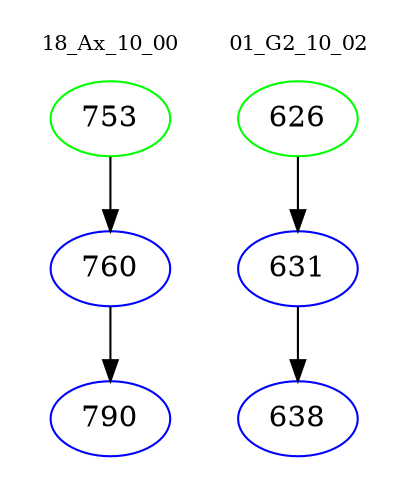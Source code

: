 digraph{
subgraph cluster_0 {
color = white
label = "18_Ax_10_00";
fontsize=10;
T0_753 [label="753", color="green"]
T0_753 -> T0_760 [color="black"]
T0_760 [label="760", color="blue"]
T0_760 -> T0_790 [color="black"]
T0_790 [label="790", color="blue"]
}
subgraph cluster_1 {
color = white
label = "01_G2_10_02";
fontsize=10;
T1_626 [label="626", color="green"]
T1_626 -> T1_631 [color="black"]
T1_631 [label="631", color="blue"]
T1_631 -> T1_638 [color="black"]
T1_638 [label="638", color="blue"]
}
}
